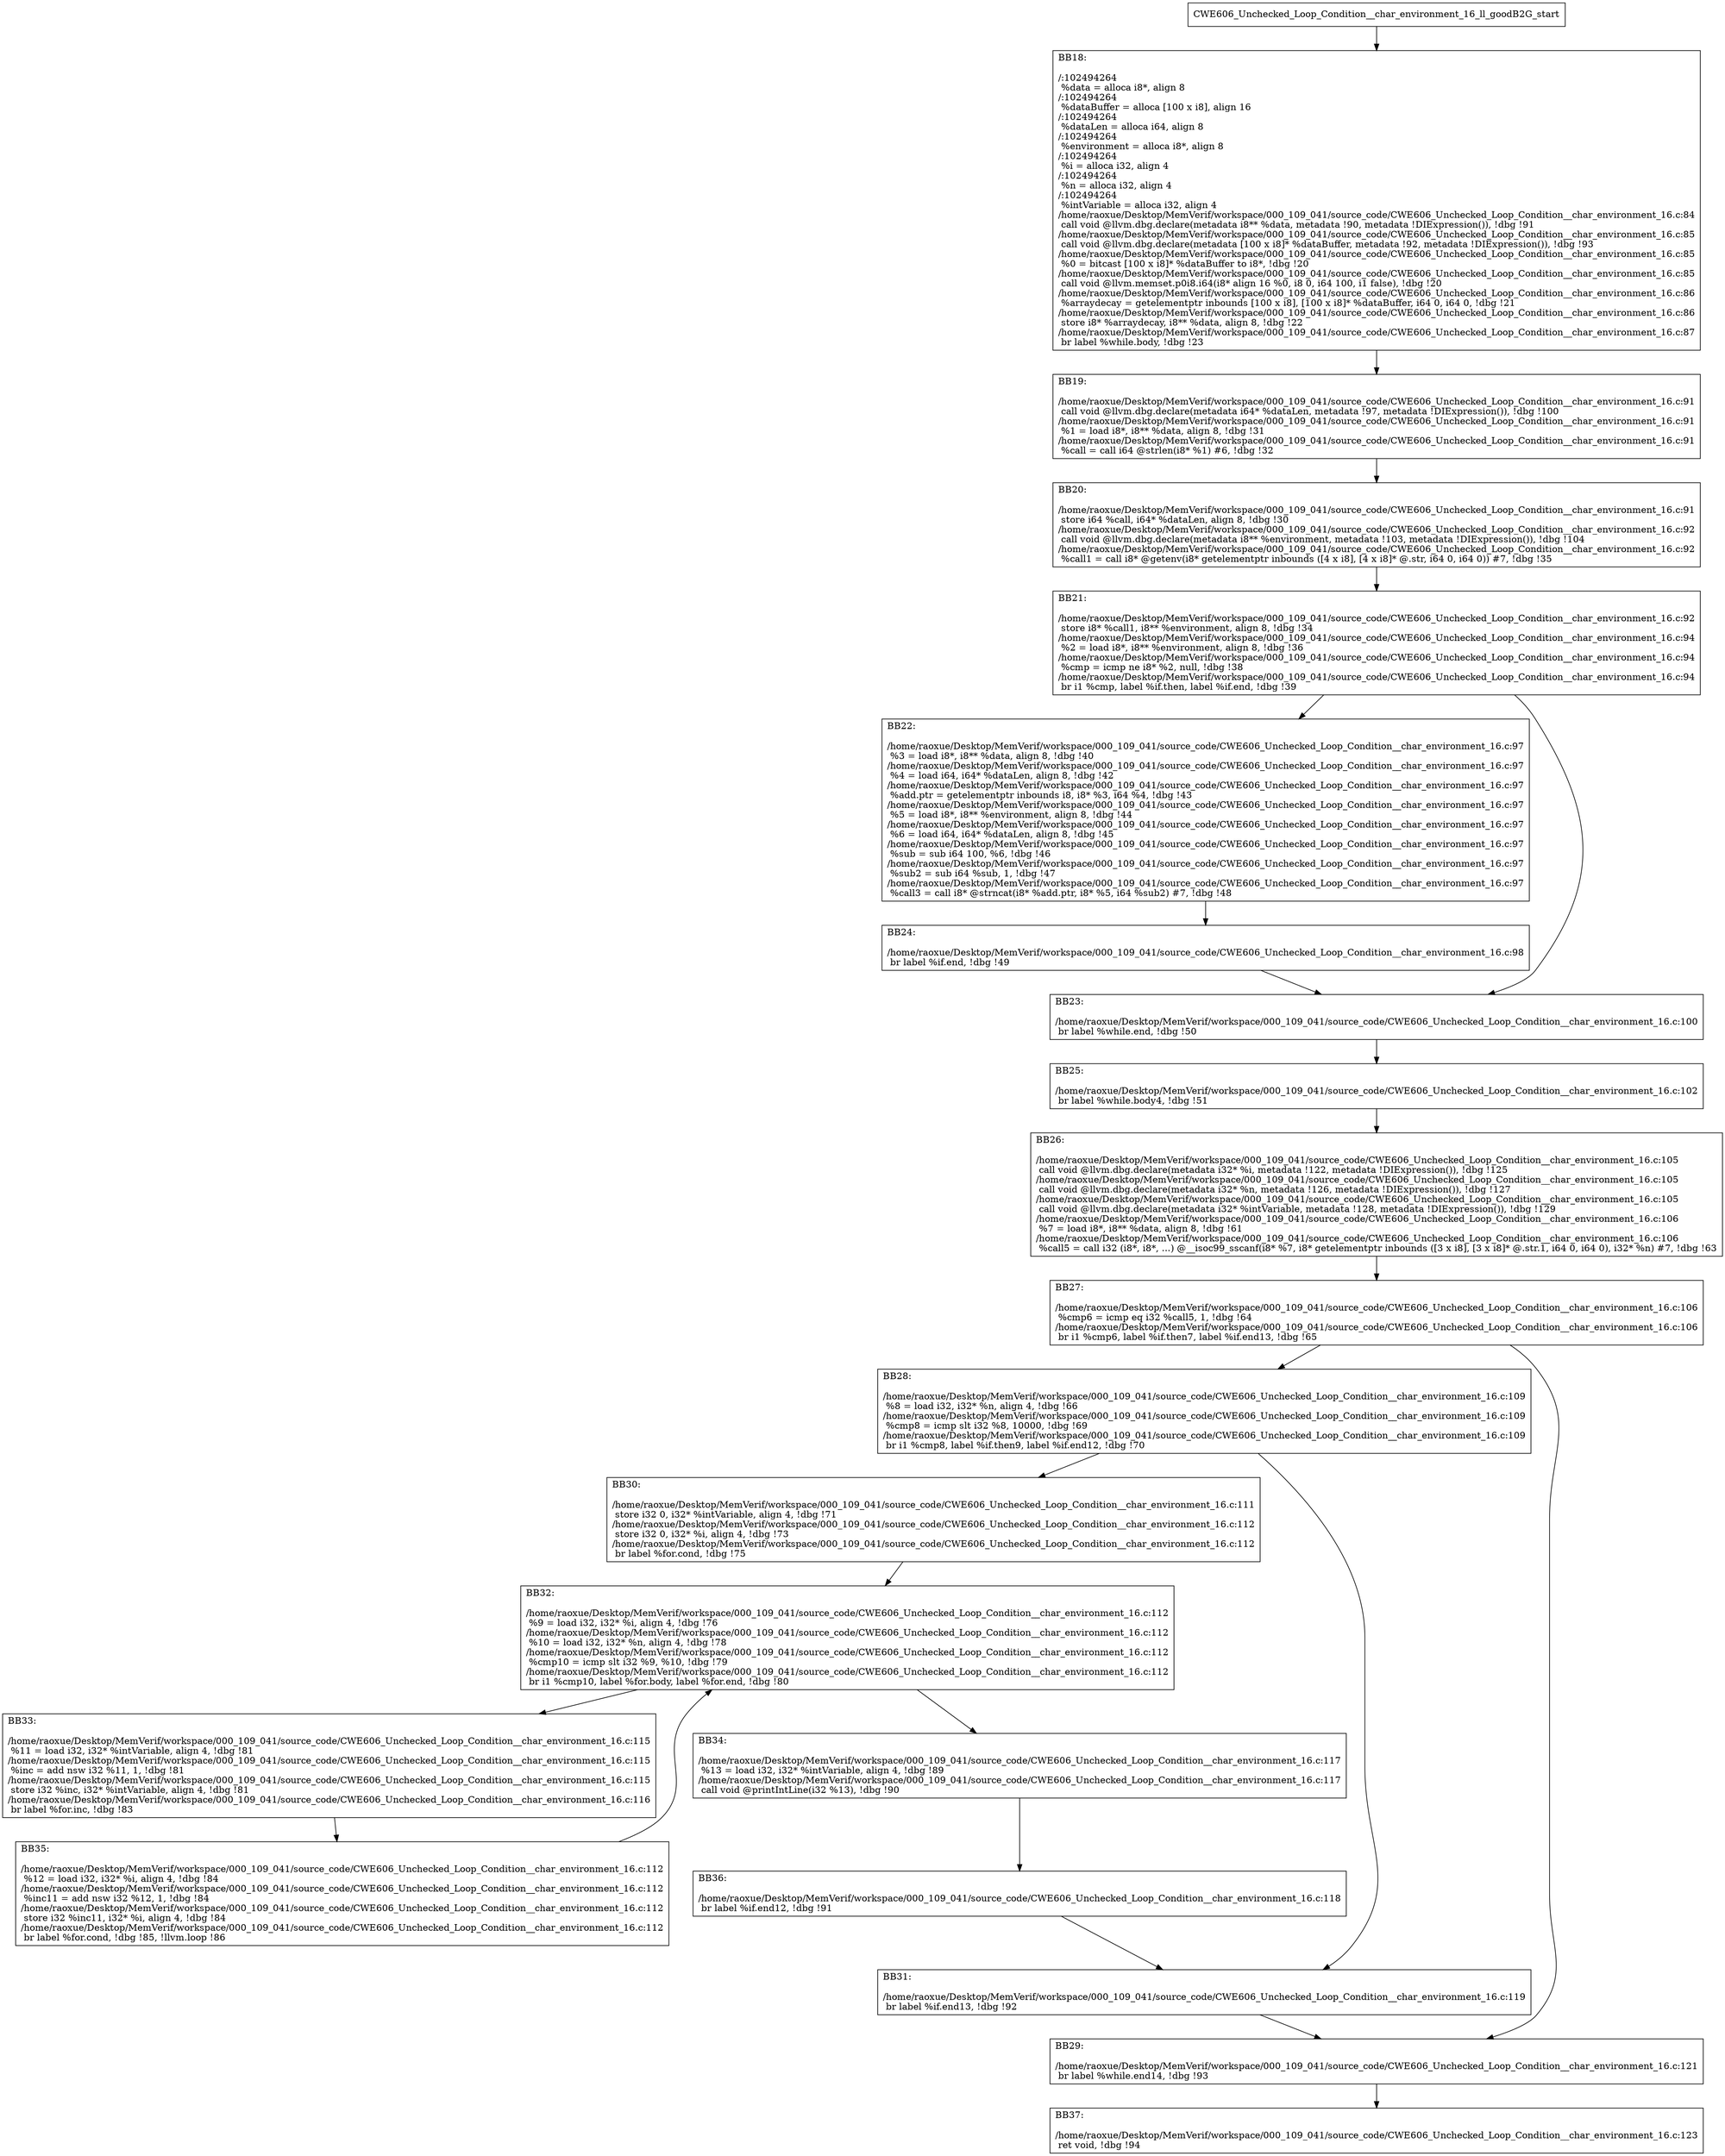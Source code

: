 digraph "CFG for'CWE606_Unchecked_Loop_Condition__char_environment_16_ll_goodB2G' function" {
	BBCWE606_Unchecked_Loop_Condition__char_environment_16_ll_goodB2G_start[shape=record,label="{CWE606_Unchecked_Loop_Condition__char_environment_16_ll_goodB2G_start}"];
	BBCWE606_Unchecked_Loop_Condition__char_environment_16_ll_goodB2G_start-> CWE606_Unchecked_Loop_Condition__char_environment_16_ll_goodB2GBB18;
	CWE606_Unchecked_Loop_Condition__char_environment_16_ll_goodB2GBB18 [shape=record, label="{BB18:\l\l/:102494264\l
  %data = alloca i8*, align 8\l
/:102494264\l
  %dataBuffer = alloca [100 x i8], align 16\l
/:102494264\l
  %dataLen = alloca i64, align 8\l
/:102494264\l
  %environment = alloca i8*, align 8\l
/:102494264\l
  %i = alloca i32, align 4\l
/:102494264\l
  %n = alloca i32, align 4\l
/:102494264\l
  %intVariable = alloca i32, align 4\l
/home/raoxue/Desktop/MemVerif/workspace/000_109_041/source_code/CWE606_Unchecked_Loop_Condition__char_environment_16.c:84\l
  call void @llvm.dbg.declare(metadata i8** %data, metadata !90, metadata !DIExpression()), !dbg !91\l
/home/raoxue/Desktop/MemVerif/workspace/000_109_041/source_code/CWE606_Unchecked_Loop_Condition__char_environment_16.c:85\l
  call void @llvm.dbg.declare(metadata [100 x i8]* %dataBuffer, metadata !92, metadata !DIExpression()), !dbg !93\l
/home/raoxue/Desktop/MemVerif/workspace/000_109_041/source_code/CWE606_Unchecked_Loop_Condition__char_environment_16.c:85\l
  %0 = bitcast [100 x i8]* %dataBuffer to i8*, !dbg !20\l
/home/raoxue/Desktop/MemVerif/workspace/000_109_041/source_code/CWE606_Unchecked_Loop_Condition__char_environment_16.c:85\l
  call void @llvm.memset.p0i8.i64(i8* align 16 %0, i8 0, i64 100, i1 false), !dbg !20\l
/home/raoxue/Desktop/MemVerif/workspace/000_109_041/source_code/CWE606_Unchecked_Loop_Condition__char_environment_16.c:86\l
  %arraydecay = getelementptr inbounds [100 x i8], [100 x i8]* %dataBuffer, i64 0, i64 0, !dbg !21\l
/home/raoxue/Desktop/MemVerif/workspace/000_109_041/source_code/CWE606_Unchecked_Loop_Condition__char_environment_16.c:86\l
  store i8* %arraydecay, i8** %data, align 8, !dbg !22\l
/home/raoxue/Desktop/MemVerif/workspace/000_109_041/source_code/CWE606_Unchecked_Loop_Condition__char_environment_16.c:87\l
  br label %while.body, !dbg !23\l
}"];
	CWE606_Unchecked_Loop_Condition__char_environment_16_ll_goodB2GBB18-> CWE606_Unchecked_Loop_Condition__char_environment_16_ll_goodB2GBB19;
	CWE606_Unchecked_Loop_Condition__char_environment_16_ll_goodB2GBB19 [shape=record, label="{BB19:\l\l/home/raoxue/Desktop/MemVerif/workspace/000_109_041/source_code/CWE606_Unchecked_Loop_Condition__char_environment_16.c:91\l
  call void @llvm.dbg.declare(metadata i64* %dataLen, metadata !97, metadata !DIExpression()), !dbg !100\l
/home/raoxue/Desktop/MemVerif/workspace/000_109_041/source_code/CWE606_Unchecked_Loop_Condition__char_environment_16.c:91\l
  %1 = load i8*, i8** %data, align 8, !dbg !31\l
/home/raoxue/Desktop/MemVerif/workspace/000_109_041/source_code/CWE606_Unchecked_Loop_Condition__char_environment_16.c:91\l
  %call = call i64 @strlen(i8* %1) #6, !dbg !32\l
}"];
	CWE606_Unchecked_Loop_Condition__char_environment_16_ll_goodB2GBB19-> CWE606_Unchecked_Loop_Condition__char_environment_16_ll_goodB2GBB20;
	CWE606_Unchecked_Loop_Condition__char_environment_16_ll_goodB2GBB20 [shape=record, label="{BB20:\l\l/home/raoxue/Desktop/MemVerif/workspace/000_109_041/source_code/CWE606_Unchecked_Loop_Condition__char_environment_16.c:91\l
  store i64 %call, i64* %dataLen, align 8, !dbg !30\l
/home/raoxue/Desktop/MemVerif/workspace/000_109_041/source_code/CWE606_Unchecked_Loop_Condition__char_environment_16.c:92\l
  call void @llvm.dbg.declare(metadata i8** %environment, metadata !103, metadata !DIExpression()), !dbg !104\l
/home/raoxue/Desktop/MemVerif/workspace/000_109_041/source_code/CWE606_Unchecked_Loop_Condition__char_environment_16.c:92\l
  %call1 = call i8* @getenv(i8* getelementptr inbounds ([4 x i8], [4 x i8]* @.str, i64 0, i64 0)) #7, !dbg !35\l
}"];
	CWE606_Unchecked_Loop_Condition__char_environment_16_ll_goodB2GBB20-> CWE606_Unchecked_Loop_Condition__char_environment_16_ll_goodB2GBB21;
	CWE606_Unchecked_Loop_Condition__char_environment_16_ll_goodB2GBB21 [shape=record, label="{BB21:\l\l/home/raoxue/Desktop/MemVerif/workspace/000_109_041/source_code/CWE606_Unchecked_Loop_Condition__char_environment_16.c:92\l
  store i8* %call1, i8** %environment, align 8, !dbg !34\l
/home/raoxue/Desktop/MemVerif/workspace/000_109_041/source_code/CWE606_Unchecked_Loop_Condition__char_environment_16.c:94\l
  %2 = load i8*, i8** %environment, align 8, !dbg !36\l
/home/raoxue/Desktop/MemVerif/workspace/000_109_041/source_code/CWE606_Unchecked_Loop_Condition__char_environment_16.c:94\l
  %cmp = icmp ne i8* %2, null, !dbg !38\l
/home/raoxue/Desktop/MemVerif/workspace/000_109_041/source_code/CWE606_Unchecked_Loop_Condition__char_environment_16.c:94\l
  br i1 %cmp, label %if.then, label %if.end, !dbg !39\l
}"];
	CWE606_Unchecked_Loop_Condition__char_environment_16_ll_goodB2GBB21-> CWE606_Unchecked_Loop_Condition__char_environment_16_ll_goodB2GBB22;
	CWE606_Unchecked_Loop_Condition__char_environment_16_ll_goodB2GBB21-> CWE606_Unchecked_Loop_Condition__char_environment_16_ll_goodB2GBB23;
	CWE606_Unchecked_Loop_Condition__char_environment_16_ll_goodB2GBB22 [shape=record, label="{BB22:\l\l/home/raoxue/Desktop/MemVerif/workspace/000_109_041/source_code/CWE606_Unchecked_Loop_Condition__char_environment_16.c:97\l
  %3 = load i8*, i8** %data, align 8, !dbg !40\l
/home/raoxue/Desktop/MemVerif/workspace/000_109_041/source_code/CWE606_Unchecked_Loop_Condition__char_environment_16.c:97\l
  %4 = load i64, i64* %dataLen, align 8, !dbg !42\l
/home/raoxue/Desktop/MemVerif/workspace/000_109_041/source_code/CWE606_Unchecked_Loop_Condition__char_environment_16.c:97\l
  %add.ptr = getelementptr inbounds i8, i8* %3, i64 %4, !dbg !43\l
/home/raoxue/Desktop/MemVerif/workspace/000_109_041/source_code/CWE606_Unchecked_Loop_Condition__char_environment_16.c:97\l
  %5 = load i8*, i8** %environment, align 8, !dbg !44\l
/home/raoxue/Desktop/MemVerif/workspace/000_109_041/source_code/CWE606_Unchecked_Loop_Condition__char_environment_16.c:97\l
  %6 = load i64, i64* %dataLen, align 8, !dbg !45\l
/home/raoxue/Desktop/MemVerif/workspace/000_109_041/source_code/CWE606_Unchecked_Loop_Condition__char_environment_16.c:97\l
  %sub = sub i64 100, %6, !dbg !46\l
/home/raoxue/Desktop/MemVerif/workspace/000_109_041/source_code/CWE606_Unchecked_Loop_Condition__char_environment_16.c:97\l
  %sub2 = sub i64 %sub, 1, !dbg !47\l
/home/raoxue/Desktop/MemVerif/workspace/000_109_041/source_code/CWE606_Unchecked_Loop_Condition__char_environment_16.c:97\l
  %call3 = call i8* @strncat(i8* %add.ptr, i8* %5, i64 %sub2) #7, !dbg !48\l
}"];
	CWE606_Unchecked_Loop_Condition__char_environment_16_ll_goodB2GBB22-> CWE606_Unchecked_Loop_Condition__char_environment_16_ll_goodB2GBB24;
	CWE606_Unchecked_Loop_Condition__char_environment_16_ll_goodB2GBB24 [shape=record, label="{BB24:\l\l/home/raoxue/Desktop/MemVerif/workspace/000_109_041/source_code/CWE606_Unchecked_Loop_Condition__char_environment_16.c:98\l
  br label %if.end, !dbg !49\l
}"];
	CWE606_Unchecked_Loop_Condition__char_environment_16_ll_goodB2GBB24-> CWE606_Unchecked_Loop_Condition__char_environment_16_ll_goodB2GBB23;
	CWE606_Unchecked_Loop_Condition__char_environment_16_ll_goodB2GBB23 [shape=record, label="{BB23:\l\l/home/raoxue/Desktop/MemVerif/workspace/000_109_041/source_code/CWE606_Unchecked_Loop_Condition__char_environment_16.c:100\l
  br label %while.end, !dbg !50\l
}"];
	CWE606_Unchecked_Loop_Condition__char_environment_16_ll_goodB2GBB23-> CWE606_Unchecked_Loop_Condition__char_environment_16_ll_goodB2GBB25;
	CWE606_Unchecked_Loop_Condition__char_environment_16_ll_goodB2GBB25 [shape=record, label="{BB25:\l\l/home/raoxue/Desktop/MemVerif/workspace/000_109_041/source_code/CWE606_Unchecked_Loop_Condition__char_environment_16.c:102\l
  br label %while.body4, !dbg !51\l
}"];
	CWE606_Unchecked_Loop_Condition__char_environment_16_ll_goodB2GBB25-> CWE606_Unchecked_Loop_Condition__char_environment_16_ll_goodB2GBB26;
	CWE606_Unchecked_Loop_Condition__char_environment_16_ll_goodB2GBB26 [shape=record, label="{BB26:\l\l/home/raoxue/Desktop/MemVerif/workspace/000_109_041/source_code/CWE606_Unchecked_Loop_Condition__char_environment_16.c:105\l
  call void @llvm.dbg.declare(metadata i32* %i, metadata !122, metadata !DIExpression()), !dbg !125\l
/home/raoxue/Desktop/MemVerif/workspace/000_109_041/source_code/CWE606_Unchecked_Loop_Condition__char_environment_16.c:105\l
  call void @llvm.dbg.declare(metadata i32* %n, metadata !126, metadata !DIExpression()), !dbg !127\l
/home/raoxue/Desktop/MemVerif/workspace/000_109_041/source_code/CWE606_Unchecked_Loop_Condition__char_environment_16.c:105\l
  call void @llvm.dbg.declare(metadata i32* %intVariable, metadata !128, metadata !DIExpression()), !dbg !129\l
/home/raoxue/Desktop/MemVerif/workspace/000_109_041/source_code/CWE606_Unchecked_Loop_Condition__char_environment_16.c:106\l
  %7 = load i8*, i8** %data, align 8, !dbg !61\l
/home/raoxue/Desktop/MemVerif/workspace/000_109_041/source_code/CWE606_Unchecked_Loop_Condition__char_environment_16.c:106\l
  %call5 = call i32 (i8*, i8*, ...) @__isoc99_sscanf(i8* %7, i8* getelementptr inbounds ([3 x i8], [3 x i8]* @.str.1, i64 0, i64 0), i32* %n) #7, !dbg !63\l
}"];
	CWE606_Unchecked_Loop_Condition__char_environment_16_ll_goodB2GBB26-> CWE606_Unchecked_Loop_Condition__char_environment_16_ll_goodB2GBB27;
	CWE606_Unchecked_Loop_Condition__char_environment_16_ll_goodB2GBB27 [shape=record, label="{BB27:\l\l/home/raoxue/Desktop/MemVerif/workspace/000_109_041/source_code/CWE606_Unchecked_Loop_Condition__char_environment_16.c:106\l
  %cmp6 = icmp eq i32 %call5, 1, !dbg !64\l
/home/raoxue/Desktop/MemVerif/workspace/000_109_041/source_code/CWE606_Unchecked_Loop_Condition__char_environment_16.c:106\l
  br i1 %cmp6, label %if.then7, label %if.end13, !dbg !65\l
}"];
	CWE606_Unchecked_Loop_Condition__char_environment_16_ll_goodB2GBB27-> CWE606_Unchecked_Loop_Condition__char_environment_16_ll_goodB2GBB28;
	CWE606_Unchecked_Loop_Condition__char_environment_16_ll_goodB2GBB27-> CWE606_Unchecked_Loop_Condition__char_environment_16_ll_goodB2GBB29;
	CWE606_Unchecked_Loop_Condition__char_environment_16_ll_goodB2GBB28 [shape=record, label="{BB28:\l\l/home/raoxue/Desktop/MemVerif/workspace/000_109_041/source_code/CWE606_Unchecked_Loop_Condition__char_environment_16.c:109\l
  %8 = load i32, i32* %n, align 4, !dbg !66\l
/home/raoxue/Desktop/MemVerif/workspace/000_109_041/source_code/CWE606_Unchecked_Loop_Condition__char_environment_16.c:109\l
  %cmp8 = icmp slt i32 %8, 10000, !dbg !69\l
/home/raoxue/Desktop/MemVerif/workspace/000_109_041/source_code/CWE606_Unchecked_Loop_Condition__char_environment_16.c:109\l
  br i1 %cmp8, label %if.then9, label %if.end12, !dbg !70\l
}"];
	CWE606_Unchecked_Loop_Condition__char_environment_16_ll_goodB2GBB28-> CWE606_Unchecked_Loop_Condition__char_environment_16_ll_goodB2GBB30;
	CWE606_Unchecked_Loop_Condition__char_environment_16_ll_goodB2GBB28-> CWE606_Unchecked_Loop_Condition__char_environment_16_ll_goodB2GBB31;
	CWE606_Unchecked_Loop_Condition__char_environment_16_ll_goodB2GBB30 [shape=record, label="{BB30:\l\l/home/raoxue/Desktop/MemVerif/workspace/000_109_041/source_code/CWE606_Unchecked_Loop_Condition__char_environment_16.c:111\l
  store i32 0, i32* %intVariable, align 4, !dbg !71\l
/home/raoxue/Desktop/MemVerif/workspace/000_109_041/source_code/CWE606_Unchecked_Loop_Condition__char_environment_16.c:112\l
  store i32 0, i32* %i, align 4, !dbg !73\l
/home/raoxue/Desktop/MemVerif/workspace/000_109_041/source_code/CWE606_Unchecked_Loop_Condition__char_environment_16.c:112\l
  br label %for.cond, !dbg !75\l
}"];
	CWE606_Unchecked_Loop_Condition__char_environment_16_ll_goodB2GBB30-> CWE606_Unchecked_Loop_Condition__char_environment_16_ll_goodB2GBB32;
	CWE606_Unchecked_Loop_Condition__char_environment_16_ll_goodB2GBB32 [shape=record, label="{BB32:\l\l/home/raoxue/Desktop/MemVerif/workspace/000_109_041/source_code/CWE606_Unchecked_Loop_Condition__char_environment_16.c:112\l
  %9 = load i32, i32* %i, align 4, !dbg !76\l
/home/raoxue/Desktop/MemVerif/workspace/000_109_041/source_code/CWE606_Unchecked_Loop_Condition__char_environment_16.c:112\l
  %10 = load i32, i32* %n, align 4, !dbg !78\l
/home/raoxue/Desktop/MemVerif/workspace/000_109_041/source_code/CWE606_Unchecked_Loop_Condition__char_environment_16.c:112\l
  %cmp10 = icmp slt i32 %9, %10, !dbg !79\l
/home/raoxue/Desktop/MemVerif/workspace/000_109_041/source_code/CWE606_Unchecked_Loop_Condition__char_environment_16.c:112\l
  br i1 %cmp10, label %for.body, label %for.end, !dbg !80\l
}"];
	CWE606_Unchecked_Loop_Condition__char_environment_16_ll_goodB2GBB32-> CWE606_Unchecked_Loop_Condition__char_environment_16_ll_goodB2GBB33;
	CWE606_Unchecked_Loop_Condition__char_environment_16_ll_goodB2GBB32-> CWE606_Unchecked_Loop_Condition__char_environment_16_ll_goodB2GBB34;
	CWE606_Unchecked_Loop_Condition__char_environment_16_ll_goodB2GBB33 [shape=record, label="{BB33:\l\l/home/raoxue/Desktop/MemVerif/workspace/000_109_041/source_code/CWE606_Unchecked_Loop_Condition__char_environment_16.c:115\l
  %11 = load i32, i32* %intVariable, align 4, !dbg !81\l
/home/raoxue/Desktop/MemVerif/workspace/000_109_041/source_code/CWE606_Unchecked_Loop_Condition__char_environment_16.c:115\l
  %inc = add nsw i32 %11, 1, !dbg !81\l
/home/raoxue/Desktop/MemVerif/workspace/000_109_041/source_code/CWE606_Unchecked_Loop_Condition__char_environment_16.c:115\l
  store i32 %inc, i32* %intVariable, align 4, !dbg !81\l
/home/raoxue/Desktop/MemVerif/workspace/000_109_041/source_code/CWE606_Unchecked_Loop_Condition__char_environment_16.c:116\l
  br label %for.inc, !dbg !83\l
}"];
	CWE606_Unchecked_Loop_Condition__char_environment_16_ll_goodB2GBB33-> CWE606_Unchecked_Loop_Condition__char_environment_16_ll_goodB2GBB35;
	CWE606_Unchecked_Loop_Condition__char_environment_16_ll_goodB2GBB35 [shape=record, label="{BB35:\l\l/home/raoxue/Desktop/MemVerif/workspace/000_109_041/source_code/CWE606_Unchecked_Loop_Condition__char_environment_16.c:112\l
  %12 = load i32, i32* %i, align 4, !dbg !84\l
/home/raoxue/Desktop/MemVerif/workspace/000_109_041/source_code/CWE606_Unchecked_Loop_Condition__char_environment_16.c:112\l
  %inc11 = add nsw i32 %12, 1, !dbg !84\l
/home/raoxue/Desktop/MemVerif/workspace/000_109_041/source_code/CWE606_Unchecked_Loop_Condition__char_environment_16.c:112\l
  store i32 %inc11, i32* %i, align 4, !dbg !84\l
/home/raoxue/Desktop/MemVerif/workspace/000_109_041/source_code/CWE606_Unchecked_Loop_Condition__char_environment_16.c:112\l
  br label %for.cond, !dbg !85, !llvm.loop !86\l
}"];
	CWE606_Unchecked_Loop_Condition__char_environment_16_ll_goodB2GBB35-> CWE606_Unchecked_Loop_Condition__char_environment_16_ll_goodB2GBB32;
	CWE606_Unchecked_Loop_Condition__char_environment_16_ll_goodB2GBB34 [shape=record, label="{BB34:\l\l/home/raoxue/Desktop/MemVerif/workspace/000_109_041/source_code/CWE606_Unchecked_Loop_Condition__char_environment_16.c:117\l
  %13 = load i32, i32* %intVariable, align 4, !dbg !89\l
/home/raoxue/Desktop/MemVerif/workspace/000_109_041/source_code/CWE606_Unchecked_Loop_Condition__char_environment_16.c:117\l
  call void @printIntLine(i32 %13), !dbg !90\l
}"];
	CWE606_Unchecked_Loop_Condition__char_environment_16_ll_goodB2GBB34-> CWE606_Unchecked_Loop_Condition__char_environment_16_ll_goodB2GBB36;
	CWE606_Unchecked_Loop_Condition__char_environment_16_ll_goodB2GBB36 [shape=record, label="{BB36:\l\l/home/raoxue/Desktop/MemVerif/workspace/000_109_041/source_code/CWE606_Unchecked_Loop_Condition__char_environment_16.c:118\l
  br label %if.end12, !dbg !91\l
}"];
	CWE606_Unchecked_Loop_Condition__char_environment_16_ll_goodB2GBB36-> CWE606_Unchecked_Loop_Condition__char_environment_16_ll_goodB2GBB31;
	CWE606_Unchecked_Loop_Condition__char_environment_16_ll_goodB2GBB31 [shape=record, label="{BB31:\l\l/home/raoxue/Desktop/MemVerif/workspace/000_109_041/source_code/CWE606_Unchecked_Loop_Condition__char_environment_16.c:119\l
  br label %if.end13, !dbg !92\l
}"];
	CWE606_Unchecked_Loop_Condition__char_environment_16_ll_goodB2GBB31-> CWE606_Unchecked_Loop_Condition__char_environment_16_ll_goodB2GBB29;
	CWE606_Unchecked_Loop_Condition__char_environment_16_ll_goodB2GBB29 [shape=record, label="{BB29:\l\l/home/raoxue/Desktop/MemVerif/workspace/000_109_041/source_code/CWE606_Unchecked_Loop_Condition__char_environment_16.c:121\l
  br label %while.end14, !dbg !93\l
}"];
	CWE606_Unchecked_Loop_Condition__char_environment_16_ll_goodB2GBB29-> CWE606_Unchecked_Loop_Condition__char_environment_16_ll_goodB2GBB37;
	CWE606_Unchecked_Loop_Condition__char_environment_16_ll_goodB2GBB37 [shape=record, label="{BB37:\l\l/home/raoxue/Desktop/MemVerif/workspace/000_109_041/source_code/CWE606_Unchecked_Loop_Condition__char_environment_16.c:123\l
  ret void, !dbg !94\l
}"];
}
